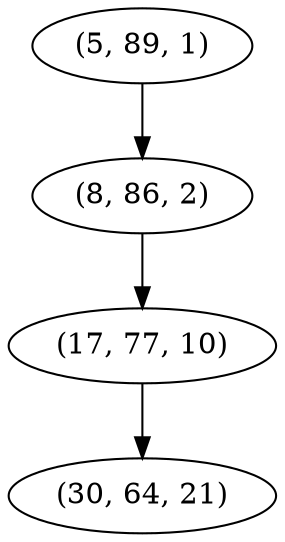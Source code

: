 digraph tree {
    "(5, 89, 1)";
    "(8, 86, 2)";
    "(17, 77, 10)";
    "(30, 64, 21)";
    "(5, 89, 1)" -> "(8, 86, 2)";
    "(8, 86, 2)" -> "(17, 77, 10)";
    "(17, 77, 10)" -> "(30, 64, 21)";
}
